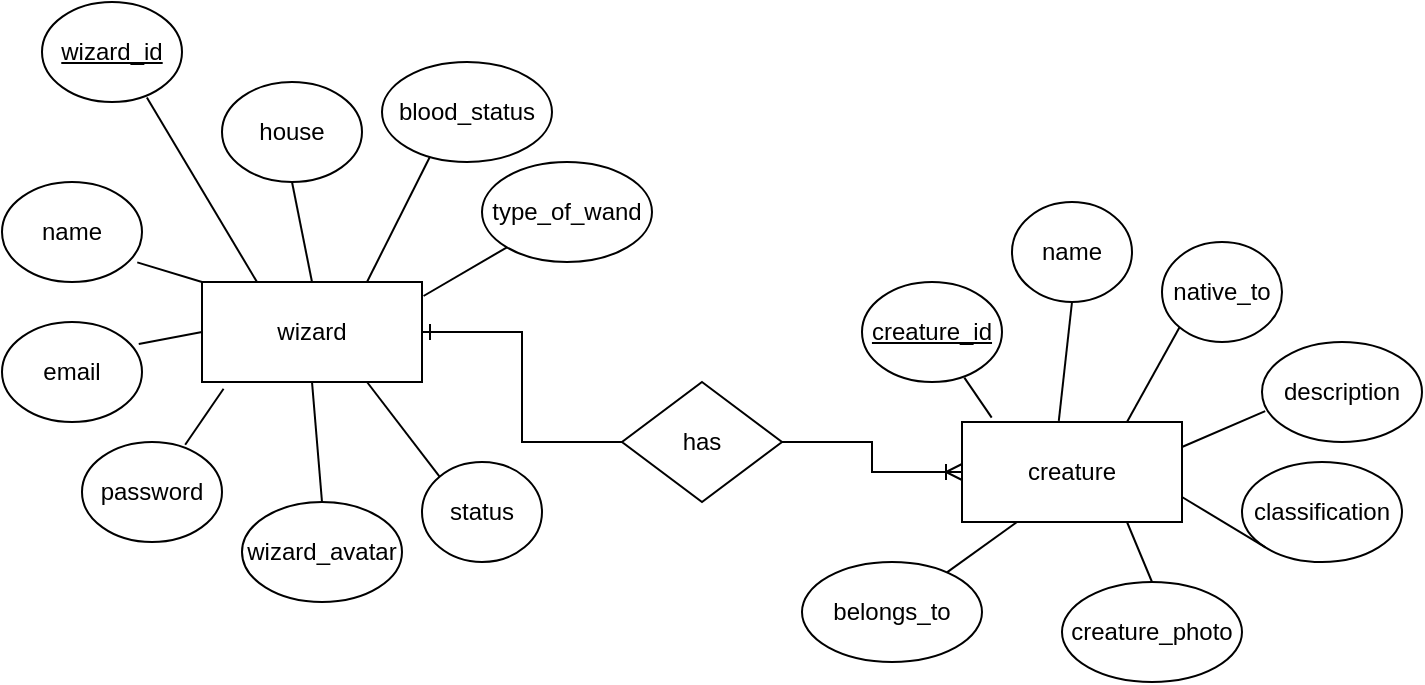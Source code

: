 <mxfile version="20.8.16" type="device" pages="2"><diagram name="Página-1" id="V_XAdQPS9oHIdOqnUnQH"><mxGraphModel dx="1020" dy="598" grid="1" gridSize="10" guides="1" tooltips="1" connect="1" arrows="1" fold="1" page="1" pageScale="1" pageWidth="827" pageHeight="1169" math="0" shadow="0"><root><mxCell id="0"/><mxCell id="1" parent="0"/><mxCell id="_9Pe4LuJvcNgzlvKB49L-1" value="wizard" style="whiteSpace=wrap;html=1;" parent="1" vertex="1"><mxGeometry x="130" y="200" width="110" height="50" as="geometry"/></mxCell><mxCell id="_9Pe4LuJvcNgzlvKB49L-2" value="creature" style="whiteSpace=wrap;html=1;" parent="1" vertex="1"><mxGeometry x="510" y="270" width="110" height="50" as="geometry"/></mxCell><mxCell id="_9Pe4LuJvcNgzlvKB49L-4" value="" style="edgeStyle=orthogonalEdgeStyle;rounded=0;orthogonalLoop=1;jettySize=auto;html=1;endArrow=ERoneToMany;endFill=0;" parent="1" source="_9Pe4LuJvcNgzlvKB49L-3" target="_9Pe4LuJvcNgzlvKB49L-2" edge="1"><mxGeometry relative="1" as="geometry"/></mxCell><mxCell id="_9Pe4LuJvcNgzlvKB49L-5" value="" style="edgeStyle=orthogonalEdgeStyle;rounded=0;orthogonalLoop=1;jettySize=auto;html=1;endArrow=ERone;endFill=0;" parent="1" source="_9Pe4LuJvcNgzlvKB49L-3" target="_9Pe4LuJvcNgzlvKB49L-1" edge="1"><mxGeometry relative="1" as="geometry"/></mxCell><mxCell id="_9Pe4LuJvcNgzlvKB49L-3" value="has" style="rhombus;whiteSpace=wrap;html=1;" parent="1" vertex="1"><mxGeometry x="340" y="250" width="80" height="60" as="geometry"/></mxCell><mxCell id="_9Pe4LuJvcNgzlvKB49L-6" value="name" style="ellipse;whiteSpace=wrap;html=1;" parent="1" vertex="1"><mxGeometry x="30" y="150" width="70" height="50" as="geometry"/></mxCell><mxCell id="_9Pe4LuJvcNgzlvKB49L-10" value="&lt;u&gt;wizard_id&lt;/u&gt;" style="ellipse;whiteSpace=wrap;html=1;" parent="1" vertex="1"><mxGeometry x="50" y="60" width="70" height="50" as="geometry"/></mxCell><mxCell id="_9Pe4LuJvcNgzlvKB49L-11" value="email" style="ellipse;whiteSpace=wrap;html=1;" parent="1" vertex="1"><mxGeometry x="30" y="220" width="70" height="50" as="geometry"/></mxCell><mxCell id="_9Pe4LuJvcNgzlvKB49L-12" value="password" style="ellipse;whiteSpace=wrap;html=1;" parent="1" vertex="1"><mxGeometry x="70" y="280" width="70" height="50" as="geometry"/></mxCell><mxCell id="_9Pe4LuJvcNgzlvKB49L-15" value="wizard_avatar" style="ellipse;whiteSpace=wrap;html=1;" parent="1" vertex="1"><mxGeometry x="150" y="310" width="80" height="50" as="geometry"/></mxCell><mxCell id="_9Pe4LuJvcNgzlvKB49L-16" value="house" style="ellipse;whiteSpace=wrap;html=1;" parent="1" vertex="1"><mxGeometry x="140" y="100" width="70" height="50" as="geometry"/></mxCell><mxCell id="_9Pe4LuJvcNgzlvKB49L-17" value="type_of_wand" style="ellipse;whiteSpace=wrap;html=1;" parent="1" vertex="1"><mxGeometry x="270" y="140" width="85" height="50" as="geometry"/></mxCell><mxCell id="_9Pe4LuJvcNgzlvKB49L-18" value="blood_status" style="ellipse;whiteSpace=wrap;html=1;" parent="1" vertex="1"><mxGeometry x="220" y="90" width="85" height="50" as="geometry"/></mxCell><mxCell id="_9Pe4LuJvcNgzlvKB49L-19" value="status" style="ellipse;whiteSpace=wrap;html=1;" parent="1" vertex="1"><mxGeometry x="240" y="290" width="60" height="50" as="geometry"/></mxCell><mxCell id="_9Pe4LuJvcNgzlvKB49L-20" value="" style="endArrow=none;html=1;rounded=0;exitX=1.007;exitY=0.14;exitDx=0;exitDy=0;exitPerimeter=0;entryX=0;entryY=1;entryDx=0;entryDy=0;" parent="1" source="_9Pe4LuJvcNgzlvKB49L-1" target="_9Pe4LuJvcNgzlvKB49L-17" edge="1"><mxGeometry width="50" height="50" relative="1" as="geometry"><mxPoint x="390" y="240" as="sourcePoint"/><mxPoint x="440" y="190" as="targetPoint"/></mxGeometry></mxCell><mxCell id="_9Pe4LuJvcNgzlvKB49L-21" value="" style="endArrow=none;html=1;rounded=0;exitX=0.75;exitY=0;exitDx=0;exitDy=0;entryX=0.282;entryY=0.948;entryDx=0;entryDy=0;entryPerimeter=0;" parent="1" source="_9Pe4LuJvcNgzlvKB49L-1" target="_9Pe4LuJvcNgzlvKB49L-18" edge="1"><mxGeometry width="50" height="50" relative="1" as="geometry"><mxPoint x="250.77" y="217" as="sourcePoint"/><mxPoint x="292.626" y="192.782" as="targetPoint"/></mxGeometry></mxCell><mxCell id="_9Pe4LuJvcNgzlvKB49L-22" value="" style="endArrow=none;html=1;rounded=0;exitX=0.5;exitY=0;exitDx=0;exitDy=0;entryX=0.5;entryY=1;entryDx=0;entryDy=0;" parent="1" source="_9Pe4LuJvcNgzlvKB49L-1" target="_9Pe4LuJvcNgzlvKB49L-16" edge="1"><mxGeometry width="50" height="50" relative="1" as="geometry"><mxPoint x="222.5" y="210" as="sourcePoint"/><mxPoint x="253.97" y="147.4" as="targetPoint"/></mxGeometry></mxCell><mxCell id="_9Pe4LuJvcNgzlvKB49L-23" value="" style="endArrow=none;html=1;rounded=0;exitX=0.25;exitY=0;exitDx=0;exitDy=0;entryX=0.749;entryY=0.956;entryDx=0;entryDy=0;entryPerimeter=0;" parent="1" source="_9Pe4LuJvcNgzlvKB49L-1" target="_9Pe4LuJvcNgzlvKB49L-10" edge="1"><mxGeometry width="50" height="50" relative="1" as="geometry"><mxPoint x="195" y="210" as="sourcePoint"/><mxPoint x="185" y="160" as="targetPoint"/></mxGeometry></mxCell><mxCell id="_9Pe4LuJvcNgzlvKB49L-24" value="" style="endArrow=none;html=1;rounded=0;exitX=0;exitY=0;exitDx=0;exitDy=0;entryX=0.966;entryY=0.804;entryDx=0;entryDy=0;entryPerimeter=0;" parent="1" source="_9Pe4LuJvcNgzlvKB49L-1" target="_9Pe4LuJvcNgzlvKB49L-6" edge="1"><mxGeometry width="50" height="50" relative="1" as="geometry"><mxPoint x="167.5" y="210" as="sourcePoint"/><mxPoint x="112.43" y="117.8" as="targetPoint"/></mxGeometry></mxCell><mxCell id="_9Pe4LuJvcNgzlvKB49L-25" value="" style="endArrow=none;html=1;rounded=0;exitX=0;exitY=0.5;exitDx=0;exitDy=0;entryX=0.977;entryY=0.22;entryDx=0;entryDy=0;entryPerimeter=0;" parent="1" source="_9Pe4LuJvcNgzlvKB49L-1" target="_9Pe4LuJvcNgzlvKB49L-11" edge="1"><mxGeometry width="50" height="50" relative="1" as="geometry"><mxPoint x="140" y="210" as="sourcePoint"/><mxPoint x="107.62" y="200.2" as="targetPoint"/></mxGeometry></mxCell><mxCell id="_9Pe4LuJvcNgzlvKB49L-26" value="" style="endArrow=none;html=1;rounded=0;exitX=0.098;exitY=1.068;exitDx=0;exitDy=0;entryX=0.737;entryY=0.028;entryDx=0;entryDy=0;entryPerimeter=0;exitPerimeter=0;" parent="1" source="_9Pe4LuJvcNgzlvKB49L-1" target="_9Pe4LuJvcNgzlvKB49L-12" edge="1"><mxGeometry width="50" height="50" relative="1" as="geometry"><mxPoint x="140" y="235" as="sourcePoint"/><mxPoint x="108.39" y="241" as="targetPoint"/></mxGeometry></mxCell><mxCell id="_9Pe4LuJvcNgzlvKB49L-27" value="" style="endArrow=none;html=1;rounded=0;exitX=0.5;exitY=1;exitDx=0;exitDy=0;entryX=0.5;entryY=0;entryDx=0;entryDy=0;" parent="1" source="_9Pe4LuJvcNgzlvKB49L-1" target="_9Pe4LuJvcNgzlvKB49L-15" edge="1"><mxGeometry width="50" height="50" relative="1" as="geometry"><mxPoint x="150.78" y="263.4" as="sourcePoint"/><mxPoint x="131.59" y="291.4" as="targetPoint"/></mxGeometry></mxCell><mxCell id="_9Pe4LuJvcNgzlvKB49L-28" value="" style="endArrow=none;html=1;rounded=0;exitX=0.75;exitY=1;exitDx=0;exitDy=0;entryX=0;entryY=0;entryDx=0;entryDy=0;" parent="1" source="_9Pe4LuJvcNgzlvKB49L-1" target="_9Pe4LuJvcNgzlvKB49L-19" edge="1"><mxGeometry width="50" height="50" relative="1" as="geometry"><mxPoint x="195" y="260" as="sourcePoint"/><mxPoint x="200" y="320" as="targetPoint"/></mxGeometry></mxCell><mxCell id="_9Pe4LuJvcNgzlvKB49L-29" value="&lt;u&gt;creature_id&lt;/u&gt;" style="ellipse;whiteSpace=wrap;html=1;" parent="1" vertex="1"><mxGeometry x="460" y="200" width="70" height="50" as="geometry"/></mxCell><mxCell id="_9Pe4LuJvcNgzlvKB49L-30" value="name" style="ellipse;whiteSpace=wrap;html=1;" parent="1" vertex="1"><mxGeometry x="535" y="160" width="60" height="50" as="geometry"/></mxCell><mxCell id="_9Pe4LuJvcNgzlvKB49L-33" value="native_to" style="ellipse;whiteSpace=wrap;html=1;" parent="1" vertex="1"><mxGeometry x="610" y="180" width="60" height="50" as="geometry"/></mxCell><mxCell id="_9Pe4LuJvcNgzlvKB49L-34" value="description" style="ellipse;whiteSpace=wrap;html=1;" parent="1" vertex="1"><mxGeometry x="660" y="230" width="80" height="50" as="geometry"/></mxCell><mxCell id="_9Pe4LuJvcNgzlvKB49L-37" value="classification" style="ellipse;whiteSpace=wrap;html=1;" parent="1" vertex="1"><mxGeometry x="650" y="290" width="80" height="50" as="geometry"/></mxCell><mxCell id="_9Pe4LuJvcNgzlvKB49L-38" value="creature_photo" style="ellipse;whiteSpace=wrap;html=1;" parent="1" vertex="1"><mxGeometry x="560" y="350" width="90" height="50" as="geometry"/></mxCell><mxCell id="_9Pe4LuJvcNgzlvKB49L-39" value="belongs_to" style="ellipse;whiteSpace=wrap;html=1;" parent="1" vertex="1"><mxGeometry x="430" y="340" width="90" height="50" as="geometry"/></mxCell><mxCell id="_9Pe4LuJvcNgzlvKB49L-40" value="" style="endArrow=none;html=1;rounded=0;exitX=0.135;exitY=-0.044;exitDx=0;exitDy=0;exitPerimeter=0;entryX=0.731;entryY=0.956;entryDx=0;entryDy=0;entryPerimeter=0;" parent="1" source="_9Pe4LuJvcNgzlvKB49L-2" target="_9Pe4LuJvcNgzlvKB49L-29" edge="1"><mxGeometry width="50" height="50" relative="1" as="geometry"><mxPoint x="250.77" y="217" as="sourcePoint"/><mxPoint x="292.626" y="192.782" as="targetPoint"/></mxGeometry></mxCell><mxCell id="_9Pe4LuJvcNgzlvKB49L-41" value="" style="endArrow=none;html=1;rounded=0;exitX=0.44;exitY=-0.012;exitDx=0;exitDy=0;exitPerimeter=0;entryX=0.5;entryY=1;entryDx=0;entryDy=0;" parent="1" source="_9Pe4LuJvcNgzlvKB49L-2" target="_9Pe4LuJvcNgzlvKB49L-30" edge="1"><mxGeometry width="50" height="50" relative="1" as="geometry"><mxPoint x="534.85" y="277.8" as="sourcePoint"/><mxPoint x="521.17" y="257.8" as="targetPoint"/></mxGeometry></mxCell><mxCell id="_9Pe4LuJvcNgzlvKB49L-42" value="" style="endArrow=none;html=1;rounded=0;exitX=0.75;exitY=0;exitDx=0;exitDy=0;entryX=0;entryY=1;entryDx=0;entryDy=0;" parent="1" source="_9Pe4LuJvcNgzlvKB49L-2" target="_9Pe4LuJvcNgzlvKB49L-33" edge="1"><mxGeometry width="50" height="50" relative="1" as="geometry"><mxPoint x="568.4" y="279.4" as="sourcePoint"/><mxPoint x="575" y="220" as="targetPoint"/></mxGeometry></mxCell><mxCell id="_9Pe4LuJvcNgzlvKB49L-43" value="" style="endArrow=none;html=1;rounded=0;exitX=1;exitY=0.25;exitDx=0;exitDy=0;entryX=0.02;entryY=0.692;entryDx=0;entryDy=0;entryPerimeter=0;" parent="1" source="_9Pe4LuJvcNgzlvKB49L-2" target="_9Pe4LuJvcNgzlvKB49L-34" edge="1"><mxGeometry width="50" height="50" relative="1" as="geometry"><mxPoint x="602.5" y="280" as="sourcePoint"/><mxPoint x="628.787" y="232.678" as="targetPoint"/></mxGeometry></mxCell><mxCell id="_9Pe4LuJvcNgzlvKB49L-44" value="" style="endArrow=none;html=1;rounded=0;exitX=1;exitY=0.75;exitDx=0;exitDy=0;entryX=0;entryY=1;entryDx=0;entryDy=0;" parent="1" source="_9Pe4LuJvcNgzlvKB49L-2" target="_9Pe4LuJvcNgzlvKB49L-37" edge="1"><mxGeometry width="50" height="50" relative="1" as="geometry"><mxPoint x="630" y="292.5" as="sourcePoint"/><mxPoint x="671.6" y="274.6" as="targetPoint"/></mxGeometry></mxCell><mxCell id="_9Pe4LuJvcNgzlvKB49L-45" value="" style="endArrow=none;html=1;rounded=0;exitX=0.75;exitY=1;exitDx=0;exitDy=0;entryX=0.5;entryY=0;entryDx=0;entryDy=0;" parent="1" source="_9Pe4LuJvcNgzlvKB49L-2" target="_9Pe4LuJvcNgzlvKB49L-38" edge="1"><mxGeometry width="50" height="50" relative="1" as="geometry"><mxPoint x="630" y="317.5" as="sourcePoint"/><mxPoint x="671.716" y="342.678" as="targetPoint"/></mxGeometry></mxCell><mxCell id="_9Pe4LuJvcNgzlvKB49L-46" value="" style="endArrow=none;html=1;rounded=0;exitX=0.25;exitY=1;exitDx=0;exitDy=0;" parent="1" source="_9Pe4LuJvcNgzlvKB49L-2" target="_9Pe4LuJvcNgzlvKB49L-39" edge="1"><mxGeometry width="50" height="50" relative="1" as="geometry"><mxPoint x="602.5" y="330" as="sourcePoint"/><mxPoint x="615" y="360" as="targetPoint"/></mxGeometry></mxCell></root></mxGraphModel></diagram><diagram id="Y6-tce4D47u1IQ9SjEZn" name="Página-2"><mxGraphModel dx="1434" dy="836" grid="1" gridSize="10" guides="1" tooltips="1" connect="1" arrows="1" fold="1" page="1" pageScale="1" pageWidth="827" pageHeight="1169" math="0" shadow="0"><root><mxCell id="0"/><mxCell id="1" parent="0"/></root></mxGraphModel></diagram></mxfile>
